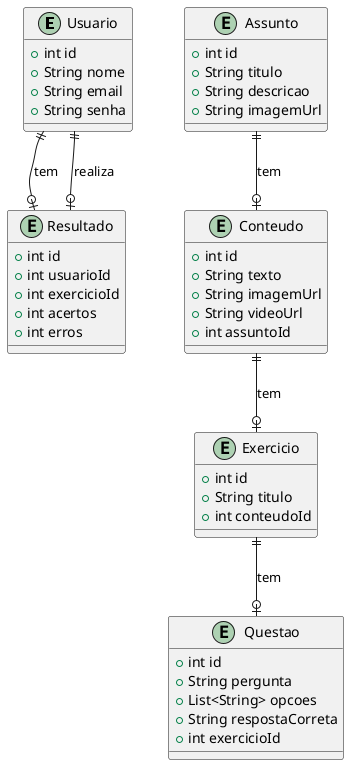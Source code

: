 @startuml
entity "Usuario" {
    +int id
    +String nome
    +String email
    +String senha
}

entity "Assunto" {
    +int id
    +String titulo
    +String descricao
    +String imagemUrl
}

entity "Conteudo" {
    +int id
    +String texto
    +String imagemUrl
    +String videoUrl
    +int assuntoId
}

entity "Exercicio" {
    +int id
    +String titulo
    +int conteudoId
}

entity "Questao" {
    +int id
    +String pergunta
    +List<String> opcoes
    +String respostaCorreta
    +int exercicioId
}

entity "Resultado" {
    +int id
    +int usuarioId
    +int exercicioId
    +int acertos
    +int erros
}

Usuario ||--o| Resultado : tem
Assunto ||--o| Conteudo : tem
Conteudo ||--o| Exercicio : tem
Exercicio ||--o| Questao : tem
Usuario ||--o| Resultado : realiza
@enduml
